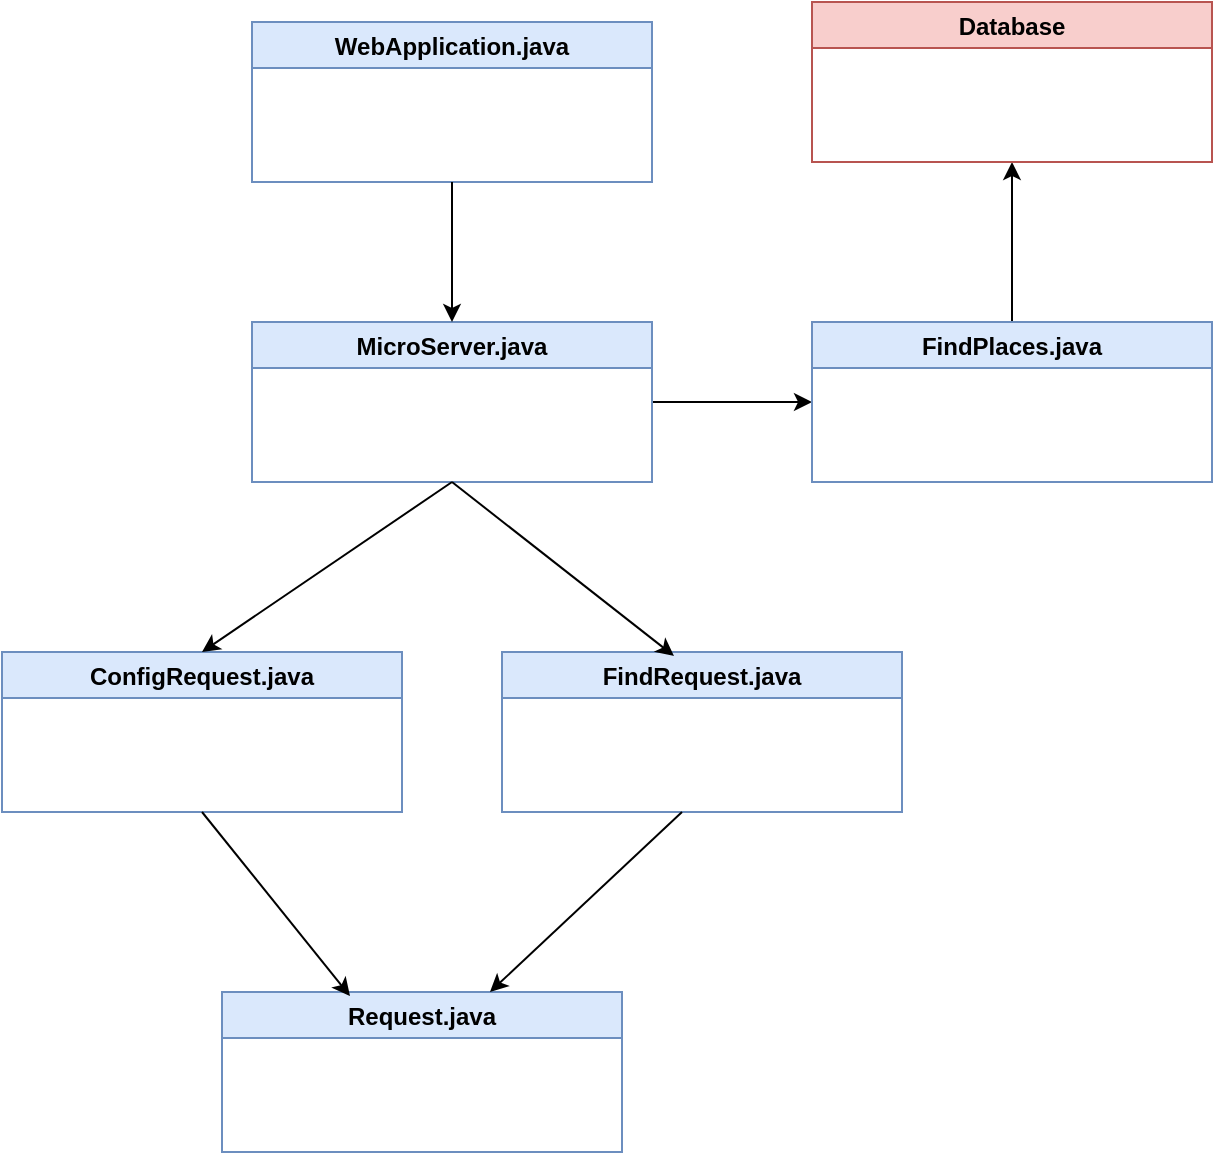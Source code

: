 <mxfile version="15.2.7" type="device"><diagram id="C5RBs43oDa-KdzZeNtuy" name="Page-1"><mxGraphModel dx="1422" dy="843" grid="1" gridSize="10" guides="1" tooltips="1" connect="1" arrows="1" fold="1" page="1" pageScale="1" pageWidth="827" pageHeight="1169" math="0" shadow="0"><root><mxCell id="WIyWlLk6GJQsqaUBKTNV-0"/><mxCell id="WIyWlLk6GJQsqaUBKTNV-1" parent="WIyWlLk6GJQsqaUBKTNV-0"/><mxCell id="dsQ91KSIkr3_pc7iGoJ6-0" value="Request.java" style="swimlane;fillColor=#dae8fc;strokeColor=#6c8ebf;" vertex="1" parent="WIyWlLk6GJQsqaUBKTNV-1"><mxGeometry x="299" y="755" width="200" height="80" as="geometry"/></mxCell><mxCell id="dsQ91KSIkr3_pc7iGoJ6-1" value="ConfigRequest.java" style="swimlane;fillColor=#dae8fc;strokeColor=#6c8ebf;" vertex="1" parent="WIyWlLk6GJQsqaUBKTNV-1"><mxGeometry x="189" y="585" width="200" height="80" as="geometry"/></mxCell><mxCell id="dsQ91KSIkr3_pc7iGoJ6-3" value="" style="endArrow=classic;html=1;exitX=0.5;exitY=1;exitDx=0;exitDy=0;entryX=0.32;entryY=0.025;entryDx=0;entryDy=0;entryPerimeter=0;" edge="1" parent="WIyWlLk6GJQsqaUBKTNV-1" source="dsQ91KSIkr3_pc7iGoJ6-1" target="dsQ91KSIkr3_pc7iGoJ6-0"><mxGeometry width="50" height="50" relative="1" as="geometry"><mxPoint x="275" y="915" as="sourcePoint"/><mxPoint x="389" y="835" as="targetPoint"/></mxGeometry></mxCell><mxCell id="dsQ91KSIkr3_pc7iGoJ6-4" value="FindRequest.java" style="swimlane;fillColor=#dae8fc;strokeColor=#6c8ebf;" vertex="1" parent="WIyWlLk6GJQsqaUBKTNV-1"><mxGeometry x="439" y="585" width="200" height="80" as="geometry"/></mxCell><mxCell id="dsQ91KSIkr3_pc7iGoJ6-5" value="" style="endArrow=classic;html=1;entryX=0.67;entryY=0;entryDx=0;entryDy=0;entryPerimeter=0;" edge="1" parent="WIyWlLk6GJQsqaUBKTNV-1" target="dsQ91KSIkr3_pc7iGoJ6-0"><mxGeometry width="50" height="50" relative="1" as="geometry"><mxPoint x="529" y="665" as="sourcePoint"/><mxPoint x="419" y="835" as="targetPoint"/></mxGeometry></mxCell><mxCell id="dsQ91KSIkr3_pc7iGoJ6-12" value="" style="edgeStyle=orthogonalEdgeStyle;rounded=0;orthogonalLoop=1;jettySize=auto;html=1;" edge="1" parent="WIyWlLk6GJQsqaUBKTNV-1" source="dsQ91KSIkr3_pc7iGoJ6-6" target="dsQ91KSIkr3_pc7iGoJ6-11"><mxGeometry relative="1" as="geometry"/></mxCell><mxCell id="dsQ91KSIkr3_pc7iGoJ6-6" value="MicroServer.java" style="swimlane;fillColor=#dae8fc;strokeColor=#6c8ebf;" vertex="1" parent="WIyWlLk6GJQsqaUBKTNV-1"><mxGeometry x="314" y="420" width="200" height="80" as="geometry"/></mxCell><mxCell id="dsQ91KSIkr3_pc7iGoJ6-7" value="WebApplication.java" style="swimlane;fillColor=#dae8fc;strokeColor=#6c8ebf;" vertex="1" parent="WIyWlLk6GJQsqaUBKTNV-1"><mxGeometry x="314" y="270" width="200" height="80" as="geometry"/></mxCell><mxCell id="dsQ91KSIkr3_pc7iGoJ6-8" value="" style="endArrow=classic;html=1;exitX=0.5;exitY=1;exitDx=0;exitDy=0;entryX=0.5;entryY=0;entryDx=0;entryDy=0;" edge="1" parent="WIyWlLk6GJQsqaUBKTNV-1" source="dsQ91KSIkr3_pc7iGoJ6-7" target="dsQ91KSIkr3_pc7iGoJ6-6"><mxGeometry width="50" height="50" relative="1" as="geometry"><mxPoint x="390" y="620" as="sourcePoint"/><mxPoint x="440" y="570" as="targetPoint"/></mxGeometry></mxCell><mxCell id="dsQ91KSIkr3_pc7iGoJ6-9" value="" style="endArrow=classic;html=1;exitX=0.5;exitY=1;exitDx=0;exitDy=0;entryX=0.5;entryY=0;entryDx=0;entryDy=0;" edge="1" parent="WIyWlLk6GJQsqaUBKTNV-1" source="dsQ91KSIkr3_pc7iGoJ6-6" target="dsQ91KSIkr3_pc7iGoJ6-1"><mxGeometry width="50" height="50" relative="1" as="geometry"><mxPoint x="390" y="620" as="sourcePoint"/><mxPoint x="440" y="570" as="targetPoint"/></mxGeometry></mxCell><mxCell id="dsQ91KSIkr3_pc7iGoJ6-10" value="" style="endArrow=classic;html=1;exitX=0.5;exitY=1;exitDx=0;exitDy=0;entryX=0.43;entryY=0.025;entryDx=0;entryDy=0;entryPerimeter=0;" edge="1" parent="WIyWlLk6GJQsqaUBKTNV-1" source="dsQ91KSIkr3_pc7iGoJ6-6" target="dsQ91KSIkr3_pc7iGoJ6-4"><mxGeometry width="50" height="50" relative="1" as="geometry"><mxPoint x="390" y="620" as="sourcePoint"/><mxPoint x="440" y="570" as="targetPoint"/></mxGeometry></mxCell><mxCell id="dsQ91KSIkr3_pc7iGoJ6-14" value="" style="edgeStyle=orthogonalEdgeStyle;rounded=0;orthogonalLoop=1;jettySize=auto;html=1;" edge="1" parent="WIyWlLk6GJQsqaUBKTNV-1" source="dsQ91KSIkr3_pc7iGoJ6-11" target="dsQ91KSIkr3_pc7iGoJ6-13"><mxGeometry relative="1" as="geometry"/></mxCell><mxCell id="dsQ91KSIkr3_pc7iGoJ6-11" value="FindPlaces.java" style="swimlane;fillColor=#dae8fc;strokeColor=#6c8ebf;" vertex="1" parent="WIyWlLk6GJQsqaUBKTNV-1"><mxGeometry x="594" y="420" width="200" height="80" as="geometry"/></mxCell><mxCell id="dsQ91KSIkr3_pc7iGoJ6-13" value="Database" style="swimlane;fillColor=#f8cecc;strokeColor=#b85450;" vertex="1" parent="WIyWlLk6GJQsqaUBKTNV-1"><mxGeometry x="594" y="260" width="200" height="80" as="geometry"/></mxCell></root></mxGraphModel></diagram></mxfile>